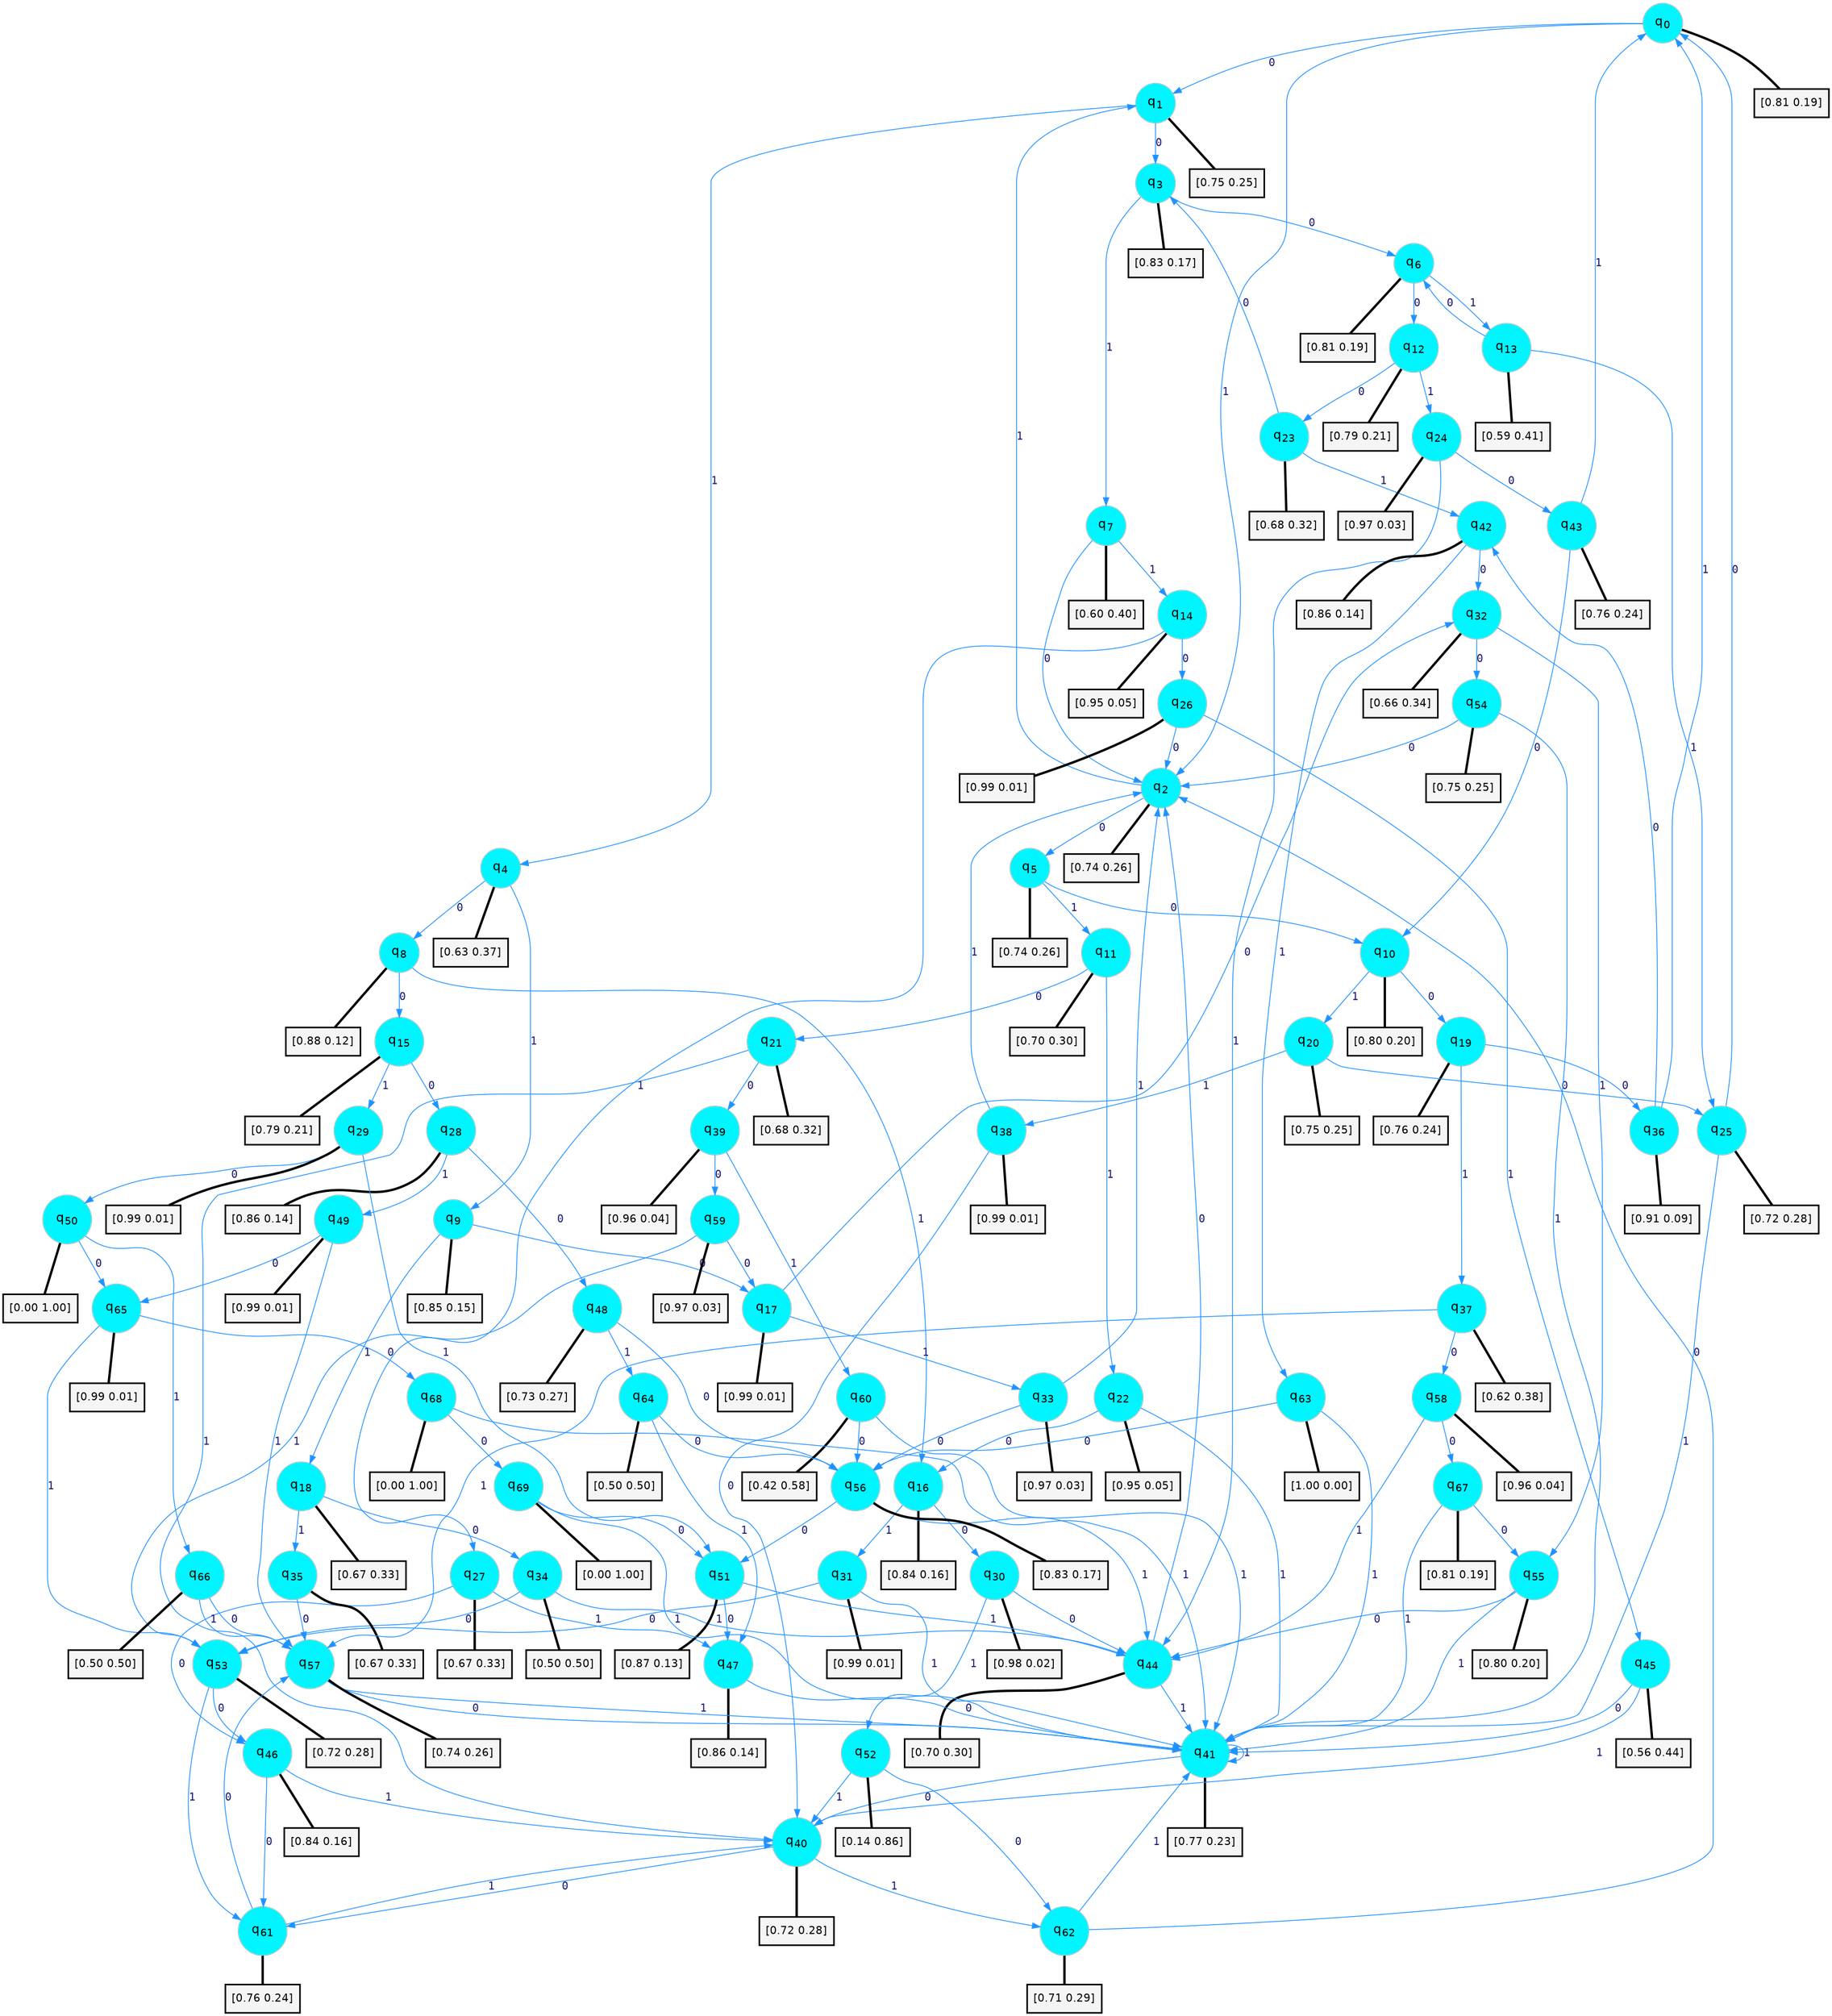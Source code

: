 digraph G {
graph [
bgcolor=transparent, dpi=300, rankdir=TD, size="40,25"];
node [
color=gray, fillcolor=turquoise1, fontcolor=black, fontname=Helvetica, fontsize=16, fontweight=bold, shape=circle, style=filled];
edge [
arrowsize=1, color=dodgerblue1, fontcolor=midnightblue, fontname=courier, fontweight=bold, penwidth=1, style=solid, weight=20];
0[label=<q<SUB>0</SUB>>];
1[label=<q<SUB>1</SUB>>];
2[label=<q<SUB>2</SUB>>];
3[label=<q<SUB>3</SUB>>];
4[label=<q<SUB>4</SUB>>];
5[label=<q<SUB>5</SUB>>];
6[label=<q<SUB>6</SUB>>];
7[label=<q<SUB>7</SUB>>];
8[label=<q<SUB>8</SUB>>];
9[label=<q<SUB>9</SUB>>];
10[label=<q<SUB>10</SUB>>];
11[label=<q<SUB>11</SUB>>];
12[label=<q<SUB>12</SUB>>];
13[label=<q<SUB>13</SUB>>];
14[label=<q<SUB>14</SUB>>];
15[label=<q<SUB>15</SUB>>];
16[label=<q<SUB>16</SUB>>];
17[label=<q<SUB>17</SUB>>];
18[label=<q<SUB>18</SUB>>];
19[label=<q<SUB>19</SUB>>];
20[label=<q<SUB>20</SUB>>];
21[label=<q<SUB>21</SUB>>];
22[label=<q<SUB>22</SUB>>];
23[label=<q<SUB>23</SUB>>];
24[label=<q<SUB>24</SUB>>];
25[label=<q<SUB>25</SUB>>];
26[label=<q<SUB>26</SUB>>];
27[label=<q<SUB>27</SUB>>];
28[label=<q<SUB>28</SUB>>];
29[label=<q<SUB>29</SUB>>];
30[label=<q<SUB>30</SUB>>];
31[label=<q<SUB>31</SUB>>];
32[label=<q<SUB>32</SUB>>];
33[label=<q<SUB>33</SUB>>];
34[label=<q<SUB>34</SUB>>];
35[label=<q<SUB>35</SUB>>];
36[label=<q<SUB>36</SUB>>];
37[label=<q<SUB>37</SUB>>];
38[label=<q<SUB>38</SUB>>];
39[label=<q<SUB>39</SUB>>];
40[label=<q<SUB>40</SUB>>];
41[label=<q<SUB>41</SUB>>];
42[label=<q<SUB>42</SUB>>];
43[label=<q<SUB>43</SUB>>];
44[label=<q<SUB>44</SUB>>];
45[label=<q<SUB>45</SUB>>];
46[label=<q<SUB>46</SUB>>];
47[label=<q<SUB>47</SUB>>];
48[label=<q<SUB>48</SUB>>];
49[label=<q<SUB>49</SUB>>];
50[label=<q<SUB>50</SUB>>];
51[label=<q<SUB>51</SUB>>];
52[label=<q<SUB>52</SUB>>];
53[label=<q<SUB>53</SUB>>];
54[label=<q<SUB>54</SUB>>];
55[label=<q<SUB>55</SUB>>];
56[label=<q<SUB>56</SUB>>];
57[label=<q<SUB>57</SUB>>];
58[label=<q<SUB>58</SUB>>];
59[label=<q<SUB>59</SUB>>];
60[label=<q<SUB>60</SUB>>];
61[label=<q<SUB>61</SUB>>];
62[label=<q<SUB>62</SUB>>];
63[label=<q<SUB>63</SUB>>];
64[label=<q<SUB>64</SUB>>];
65[label=<q<SUB>65</SUB>>];
66[label=<q<SUB>66</SUB>>];
67[label=<q<SUB>67</SUB>>];
68[label=<q<SUB>68</SUB>>];
69[label=<q<SUB>69</SUB>>];
70[label="[0.81 0.19]", shape=box,fontcolor=black, fontname=Helvetica, fontsize=14, penwidth=2, fillcolor=whitesmoke,color=black];
71[label="[0.75 0.25]", shape=box,fontcolor=black, fontname=Helvetica, fontsize=14, penwidth=2, fillcolor=whitesmoke,color=black];
72[label="[0.74 0.26]", shape=box,fontcolor=black, fontname=Helvetica, fontsize=14, penwidth=2, fillcolor=whitesmoke,color=black];
73[label="[0.83 0.17]", shape=box,fontcolor=black, fontname=Helvetica, fontsize=14, penwidth=2, fillcolor=whitesmoke,color=black];
74[label="[0.63 0.37]", shape=box,fontcolor=black, fontname=Helvetica, fontsize=14, penwidth=2, fillcolor=whitesmoke,color=black];
75[label="[0.74 0.26]", shape=box,fontcolor=black, fontname=Helvetica, fontsize=14, penwidth=2, fillcolor=whitesmoke,color=black];
76[label="[0.81 0.19]", shape=box,fontcolor=black, fontname=Helvetica, fontsize=14, penwidth=2, fillcolor=whitesmoke,color=black];
77[label="[0.60 0.40]", shape=box,fontcolor=black, fontname=Helvetica, fontsize=14, penwidth=2, fillcolor=whitesmoke,color=black];
78[label="[0.88 0.12]", shape=box,fontcolor=black, fontname=Helvetica, fontsize=14, penwidth=2, fillcolor=whitesmoke,color=black];
79[label="[0.85 0.15]", shape=box,fontcolor=black, fontname=Helvetica, fontsize=14, penwidth=2, fillcolor=whitesmoke,color=black];
80[label="[0.80 0.20]", shape=box,fontcolor=black, fontname=Helvetica, fontsize=14, penwidth=2, fillcolor=whitesmoke,color=black];
81[label="[0.70 0.30]", shape=box,fontcolor=black, fontname=Helvetica, fontsize=14, penwidth=2, fillcolor=whitesmoke,color=black];
82[label="[0.79 0.21]", shape=box,fontcolor=black, fontname=Helvetica, fontsize=14, penwidth=2, fillcolor=whitesmoke,color=black];
83[label="[0.59 0.41]", shape=box,fontcolor=black, fontname=Helvetica, fontsize=14, penwidth=2, fillcolor=whitesmoke,color=black];
84[label="[0.95 0.05]", shape=box,fontcolor=black, fontname=Helvetica, fontsize=14, penwidth=2, fillcolor=whitesmoke,color=black];
85[label="[0.79 0.21]", shape=box,fontcolor=black, fontname=Helvetica, fontsize=14, penwidth=2, fillcolor=whitesmoke,color=black];
86[label="[0.84 0.16]", shape=box,fontcolor=black, fontname=Helvetica, fontsize=14, penwidth=2, fillcolor=whitesmoke,color=black];
87[label="[0.99 0.01]", shape=box,fontcolor=black, fontname=Helvetica, fontsize=14, penwidth=2, fillcolor=whitesmoke,color=black];
88[label="[0.67 0.33]", shape=box,fontcolor=black, fontname=Helvetica, fontsize=14, penwidth=2, fillcolor=whitesmoke,color=black];
89[label="[0.76 0.24]", shape=box,fontcolor=black, fontname=Helvetica, fontsize=14, penwidth=2, fillcolor=whitesmoke,color=black];
90[label="[0.75 0.25]", shape=box,fontcolor=black, fontname=Helvetica, fontsize=14, penwidth=2, fillcolor=whitesmoke,color=black];
91[label="[0.68 0.32]", shape=box,fontcolor=black, fontname=Helvetica, fontsize=14, penwidth=2, fillcolor=whitesmoke,color=black];
92[label="[0.95 0.05]", shape=box,fontcolor=black, fontname=Helvetica, fontsize=14, penwidth=2, fillcolor=whitesmoke,color=black];
93[label="[0.68 0.32]", shape=box,fontcolor=black, fontname=Helvetica, fontsize=14, penwidth=2, fillcolor=whitesmoke,color=black];
94[label="[0.97 0.03]", shape=box,fontcolor=black, fontname=Helvetica, fontsize=14, penwidth=2, fillcolor=whitesmoke,color=black];
95[label="[0.72 0.28]", shape=box,fontcolor=black, fontname=Helvetica, fontsize=14, penwidth=2, fillcolor=whitesmoke,color=black];
96[label="[0.99 0.01]", shape=box,fontcolor=black, fontname=Helvetica, fontsize=14, penwidth=2, fillcolor=whitesmoke,color=black];
97[label="[0.67 0.33]", shape=box,fontcolor=black, fontname=Helvetica, fontsize=14, penwidth=2, fillcolor=whitesmoke,color=black];
98[label="[0.86 0.14]", shape=box,fontcolor=black, fontname=Helvetica, fontsize=14, penwidth=2, fillcolor=whitesmoke,color=black];
99[label="[0.99 0.01]", shape=box,fontcolor=black, fontname=Helvetica, fontsize=14, penwidth=2, fillcolor=whitesmoke,color=black];
100[label="[0.98 0.02]", shape=box,fontcolor=black, fontname=Helvetica, fontsize=14, penwidth=2, fillcolor=whitesmoke,color=black];
101[label="[0.99 0.01]", shape=box,fontcolor=black, fontname=Helvetica, fontsize=14, penwidth=2, fillcolor=whitesmoke,color=black];
102[label="[0.66 0.34]", shape=box,fontcolor=black, fontname=Helvetica, fontsize=14, penwidth=2, fillcolor=whitesmoke,color=black];
103[label="[0.97 0.03]", shape=box,fontcolor=black, fontname=Helvetica, fontsize=14, penwidth=2, fillcolor=whitesmoke,color=black];
104[label="[0.50 0.50]", shape=box,fontcolor=black, fontname=Helvetica, fontsize=14, penwidth=2, fillcolor=whitesmoke,color=black];
105[label="[0.67 0.33]", shape=box,fontcolor=black, fontname=Helvetica, fontsize=14, penwidth=2, fillcolor=whitesmoke,color=black];
106[label="[0.91 0.09]", shape=box,fontcolor=black, fontname=Helvetica, fontsize=14, penwidth=2, fillcolor=whitesmoke,color=black];
107[label="[0.62 0.38]", shape=box,fontcolor=black, fontname=Helvetica, fontsize=14, penwidth=2, fillcolor=whitesmoke,color=black];
108[label="[0.99 0.01]", shape=box,fontcolor=black, fontname=Helvetica, fontsize=14, penwidth=2, fillcolor=whitesmoke,color=black];
109[label="[0.96 0.04]", shape=box,fontcolor=black, fontname=Helvetica, fontsize=14, penwidth=2, fillcolor=whitesmoke,color=black];
110[label="[0.72 0.28]", shape=box,fontcolor=black, fontname=Helvetica, fontsize=14, penwidth=2, fillcolor=whitesmoke,color=black];
111[label="[0.77 0.23]", shape=box,fontcolor=black, fontname=Helvetica, fontsize=14, penwidth=2, fillcolor=whitesmoke,color=black];
112[label="[0.86 0.14]", shape=box,fontcolor=black, fontname=Helvetica, fontsize=14, penwidth=2, fillcolor=whitesmoke,color=black];
113[label="[0.76 0.24]", shape=box,fontcolor=black, fontname=Helvetica, fontsize=14, penwidth=2, fillcolor=whitesmoke,color=black];
114[label="[0.70 0.30]", shape=box,fontcolor=black, fontname=Helvetica, fontsize=14, penwidth=2, fillcolor=whitesmoke,color=black];
115[label="[0.56 0.44]", shape=box,fontcolor=black, fontname=Helvetica, fontsize=14, penwidth=2, fillcolor=whitesmoke,color=black];
116[label="[0.84 0.16]", shape=box,fontcolor=black, fontname=Helvetica, fontsize=14, penwidth=2, fillcolor=whitesmoke,color=black];
117[label="[0.86 0.14]", shape=box,fontcolor=black, fontname=Helvetica, fontsize=14, penwidth=2, fillcolor=whitesmoke,color=black];
118[label="[0.73 0.27]", shape=box,fontcolor=black, fontname=Helvetica, fontsize=14, penwidth=2, fillcolor=whitesmoke,color=black];
119[label="[0.99 0.01]", shape=box,fontcolor=black, fontname=Helvetica, fontsize=14, penwidth=2, fillcolor=whitesmoke,color=black];
120[label="[0.00 1.00]", shape=box,fontcolor=black, fontname=Helvetica, fontsize=14, penwidth=2, fillcolor=whitesmoke,color=black];
121[label="[0.87 0.13]", shape=box,fontcolor=black, fontname=Helvetica, fontsize=14, penwidth=2, fillcolor=whitesmoke,color=black];
122[label="[0.14 0.86]", shape=box,fontcolor=black, fontname=Helvetica, fontsize=14, penwidth=2, fillcolor=whitesmoke,color=black];
123[label="[0.72 0.28]", shape=box,fontcolor=black, fontname=Helvetica, fontsize=14, penwidth=2, fillcolor=whitesmoke,color=black];
124[label="[0.75 0.25]", shape=box,fontcolor=black, fontname=Helvetica, fontsize=14, penwidth=2, fillcolor=whitesmoke,color=black];
125[label="[0.80 0.20]", shape=box,fontcolor=black, fontname=Helvetica, fontsize=14, penwidth=2, fillcolor=whitesmoke,color=black];
126[label="[0.83 0.17]", shape=box,fontcolor=black, fontname=Helvetica, fontsize=14, penwidth=2, fillcolor=whitesmoke,color=black];
127[label="[0.74 0.26]", shape=box,fontcolor=black, fontname=Helvetica, fontsize=14, penwidth=2, fillcolor=whitesmoke,color=black];
128[label="[0.96 0.04]", shape=box,fontcolor=black, fontname=Helvetica, fontsize=14, penwidth=2, fillcolor=whitesmoke,color=black];
129[label="[0.97 0.03]", shape=box,fontcolor=black, fontname=Helvetica, fontsize=14, penwidth=2, fillcolor=whitesmoke,color=black];
130[label="[0.42 0.58]", shape=box,fontcolor=black, fontname=Helvetica, fontsize=14, penwidth=2, fillcolor=whitesmoke,color=black];
131[label="[0.76 0.24]", shape=box,fontcolor=black, fontname=Helvetica, fontsize=14, penwidth=2, fillcolor=whitesmoke,color=black];
132[label="[0.71 0.29]", shape=box,fontcolor=black, fontname=Helvetica, fontsize=14, penwidth=2, fillcolor=whitesmoke,color=black];
133[label="[1.00 0.00]", shape=box,fontcolor=black, fontname=Helvetica, fontsize=14, penwidth=2, fillcolor=whitesmoke,color=black];
134[label="[0.50 0.50]", shape=box,fontcolor=black, fontname=Helvetica, fontsize=14, penwidth=2, fillcolor=whitesmoke,color=black];
135[label="[0.99 0.01]", shape=box,fontcolor=black, fontname=Helvetica, fontsize=14, penwidth=2, fillcolor=whitesmoke,color=black];
136[label="[0.50 0.50]", shape=box,fontcolor=black, fontname=Helvetica, fontsize=14, penwidth=2, fillcolor=whitesmoke,color=black];
137[label="[0.81 0.19]", shape=box,fontcolor=black, fontname=Helvetica, fontsize=14, penwidth=2, fillcolor=whitesmoke,color=black];
138[label="[0.00 1.00]", shape=box,fontcolor=black, fontname=Helvetica, fontsize=14, penwidth=2, fillcolor=whitesmoke,color=black];
139[label="[0.00 1.00]", shape=box,fontcolor=black, fontname=Helvetica, fontsize=14, penwidth=2, fillcolor=whitesmoke,color=black];
0->1 [label=0];
0->2 [label=1];
0->70 [arrowhead=none, penwidth=3,color=black];
1->3 [label=0];
1->4 [label=1];
1->71 [arrowhead=none, penwidth=3,color=black];
2->5 [label=0];
2->1 [label=1];
2->72 [arrowhead=none, penwidth=3,color=black];
3->6 [label=0];
3->7 [label=1];
3->73 [arrowhead=none, penwidth=3,color=black];
4->8 [label=0];
4->9 [label=1];
4->74 [arrowhead=none, penwidth=3,color=black];
5->10 [label=0];
5->11 [label=1];
5->75 [arrowhead=none, penwidth=3,color=black];
6->12 [label=0];
6->13 [label=1];
6->76 [arrowhead=none, penwidth=3,color=black];
7->2 [label=0];
7->14 [label=1];
7->77 [arrowhead=none, penwidth=3,color=black];
8->15 [label=0];
8->16 [label=1];
8->78 [arrowhead=none, penwidth=3,color=black];
9->17 [label=0];
9->18 [label=1];
9->79 [arrowhead=none, penwidth=3,color=black];
10->19 [label=0];
10->20 [label=1];
10->80 [arrowhead=none, penwidth=3,color=black];
11->21 [label=0];
11->22 [label=1];
11->81 [arrowhead=none, penwidth=3,color=black];
12->23 [label=0];
12->24 [label=1];
12->82 [arrowhead=none, penwidth=3,color=black];
13->6 [label=0];
13->25 [label=1];
13->83 [arrowhead=none, penwidth=3,color=black];
14->26 [label=0];
14->27 [label=1];
14->84 [arrowhead=none, penwidth=3,color=black];
15->28 [label=0];
15->29 [label=1];
15->85 [arrowhead=none, penwidth=3,color=black];
16->30 [label=0];
16->31 [label=1];
16->86 [arrowhead=none, penwidth=3,color=black];
17->32 [label=0];
17->33 [label=1];
17->87 [arrowhead=none, penwidth=3,color=black];
18->34 [label=0];
18->35 [label=1];
18->88 [arrowhead=none, penwidth=3,color=black];
19->36 [label=0];
19->37 [label=1];
19->89 [arrowhead=none, penwidth=3,color=black];
20->25 [label=0];
20->38 [label=1];
20->90 [arrowhead=none, penwidth=3,color=black];
21->39 [label=0];
21->40 [label=1];
21->91 [arrowhead=none, penwidth=3,color=black];
22->16 [label=0];
22->41 [label=1];
22->92 [arrowhead=none, penwidth=3,color=black];
23->3 [label=0];
23->42 [label=1];
23->93 [arrowhead=none, penwidth=3,color=black];
24->43 [label=0];
24->44 [label=1];
24->94 [arrowhead=none, penwidth=3,color=black];
25->0 [label=0];
25->41 [label=1];
25->95 [arrowhead=none, penwidth=3,color=black];
26->2 [label=0];
26->45 [label=1];
26->96 [arrowhead=none, penwidth=3,color=black];
27->46 [label=0];
27->47 [label=1];
27->97 [arrowhead=none, penwidth=3,color=black];
28->48 [label=0];
28->49 [label=1];
28->98 [arrowhead=none, penwidth=3,color=black];
29->50 [label=0];
29->51 [label=1];
29->99 [arrowhead=none, penwidth=3,color=black];
30->44 [label=0];
30->52 [label=1];
30->100 [arrowhead=none, penwidth=3,color=black];
31->53 [label=0];
31->41 [label=1];
31->101 [arrowhead=none, penwidth=3,color=black];
32->54 [label=0];
32->55 [label=1];
32->102 [arrowhead=none, penwidth=3,color=black];
33->56 [label=0];
33->2 [label=1];
33->103 [arrowhead=none, penwidth=3,color=black];
34->53 [label=0];
34->44 [label=1];
34->104 [arrowhead=none, penwidth=3,color=black];
35->57 [label=0];
35->105 [arrowhead=none, penwidth=3,color=black];
36->42 [label=0];
36->0 [label=1];
36->106 [arrowhead=none, penwidth=3,color=black];
37->58 [label=0];
37->57 [label=1];
37->107 [arrowhead=none, penwidth=3,color=black];
38->40 [label=0];
38->2 [label=1];
38->108 [arrowhead=none, penwidth=3,color=black];
39->59 [label=0];
39->60 [label=1];
39->109 [arrowhead=none, penwidth=3,color=black];
40->61 [label=0];
40->62 [label=1];
40->110 [arrowhead=none, penwidth=3,color=black];
41->40 [label=0];
41->41 [label=1];
41->111 [arrowhead=none, penwidth=3,color=black];
42->32 [label=0];
42->63 [label=1];
42->112 [arrowhead=none, penwidth=3,color=black];
43->10 [label=0];
43->0 [label=1];
43->113 [arrowhead=none, penwidth=3,color=black];
44->2 [label=0];
44->41 [label=1];
44->114 [arrowhead=none, penwidth=3,color=black];
45->41 [label=0];
45->40 [label=1];
45->115 [arrowhead=none, penwidth=3,color=black];
46->61 [label=0];
46->40 [label=1];
46->116 [arrowhead=none, penwidth=3,color=black];
47->41 [label=0];
47->117 [arrowhead=none, penwidth=3,color=black];
48->56 [label=0];
48->64 [label=1];
48->118 [arrowhead=none, penwidth=3,color=black];
49->65 [label=0];
49->57 [label=1];
49->119 [arrowhead=none, penwidth=3,color=black];
50->65 [label=0];
50->66 [label=1];
50->120 [arrowhead=none, penwidth=3,color=black];
51->47 [label=0];
51->44 [label=1];
51->121 [arrowhead=none, penwidth=3,color=black];
52->62 [label=0];
52->40 [label=1];
52->122 [arrowhead=none, penwidth=3,color=black];
53->46 [label=0];
53->61 [label=1];
53->123 [arrowhead=none, penwidth=3,color=black];
54->2 [label=0];
54->41 [label=1];
54->124 [arrowhead=none, penwidth=3,color=black];
55->44 [label=0];
55->41 [label=1];
55->125 [arrowhead=none, penwidth=3,color=black];
56->51 [label=0];
56->44 [label=1];
56->126 [arrowhead=none, penwidth=3,color=black];
57->41 [label=0];
57->41 [label=1];
57->127 [arrowhead=none, penwidth=3,color=black];
58->67 [label=0];
58->44 [label=1];
58->128 [arrowhead=none, penwidth=3,color=black];
59->17 [label=0];
59->53 [label=1];
59->129 [arrowhead=none, penwidth=3,color=black];
60->56 [label=0];
60->41 [label=1];
60->130 [arrowhead=none, penwidth=3,color=black];
61->57 [label=0];
61->40 [label=1];
61->131 [arrowhead=none, penwidth=3,color=black];
62->2 [label=0];
62->41 [label=1];
62->132 [arrowhead=none, penwidth=3,color=black];
63->56 [label=0];
63->41 [label=1];
63->133 [arrowhead=none, penwidth=3,color=black];
64->56 [label=0];
64->47 [label=1];
64->134 [arrowhead=none, penwidth=3,color=black];
65->68 [label=0];
65->53 [label=1];
65->135 [arrowhead=none, penwidth=3,color=black];
66->57 [label=0];
66->57 [label=1];
66->136 [arrowhead=none, penwidth=3,color=black];
67->55 [label=0];
67->41 [label=1];
67->137 [arrowhead=none, penwidth=3,color=black];
68->69 [label=0];
68->41 [label=1];
68->138 [arrowhead=none, penwidth=3,color=black];
69->51 [label=0];
69->41 [label=1];
69->139 [arrowhead=none, penwidth=3,color=black];
}
